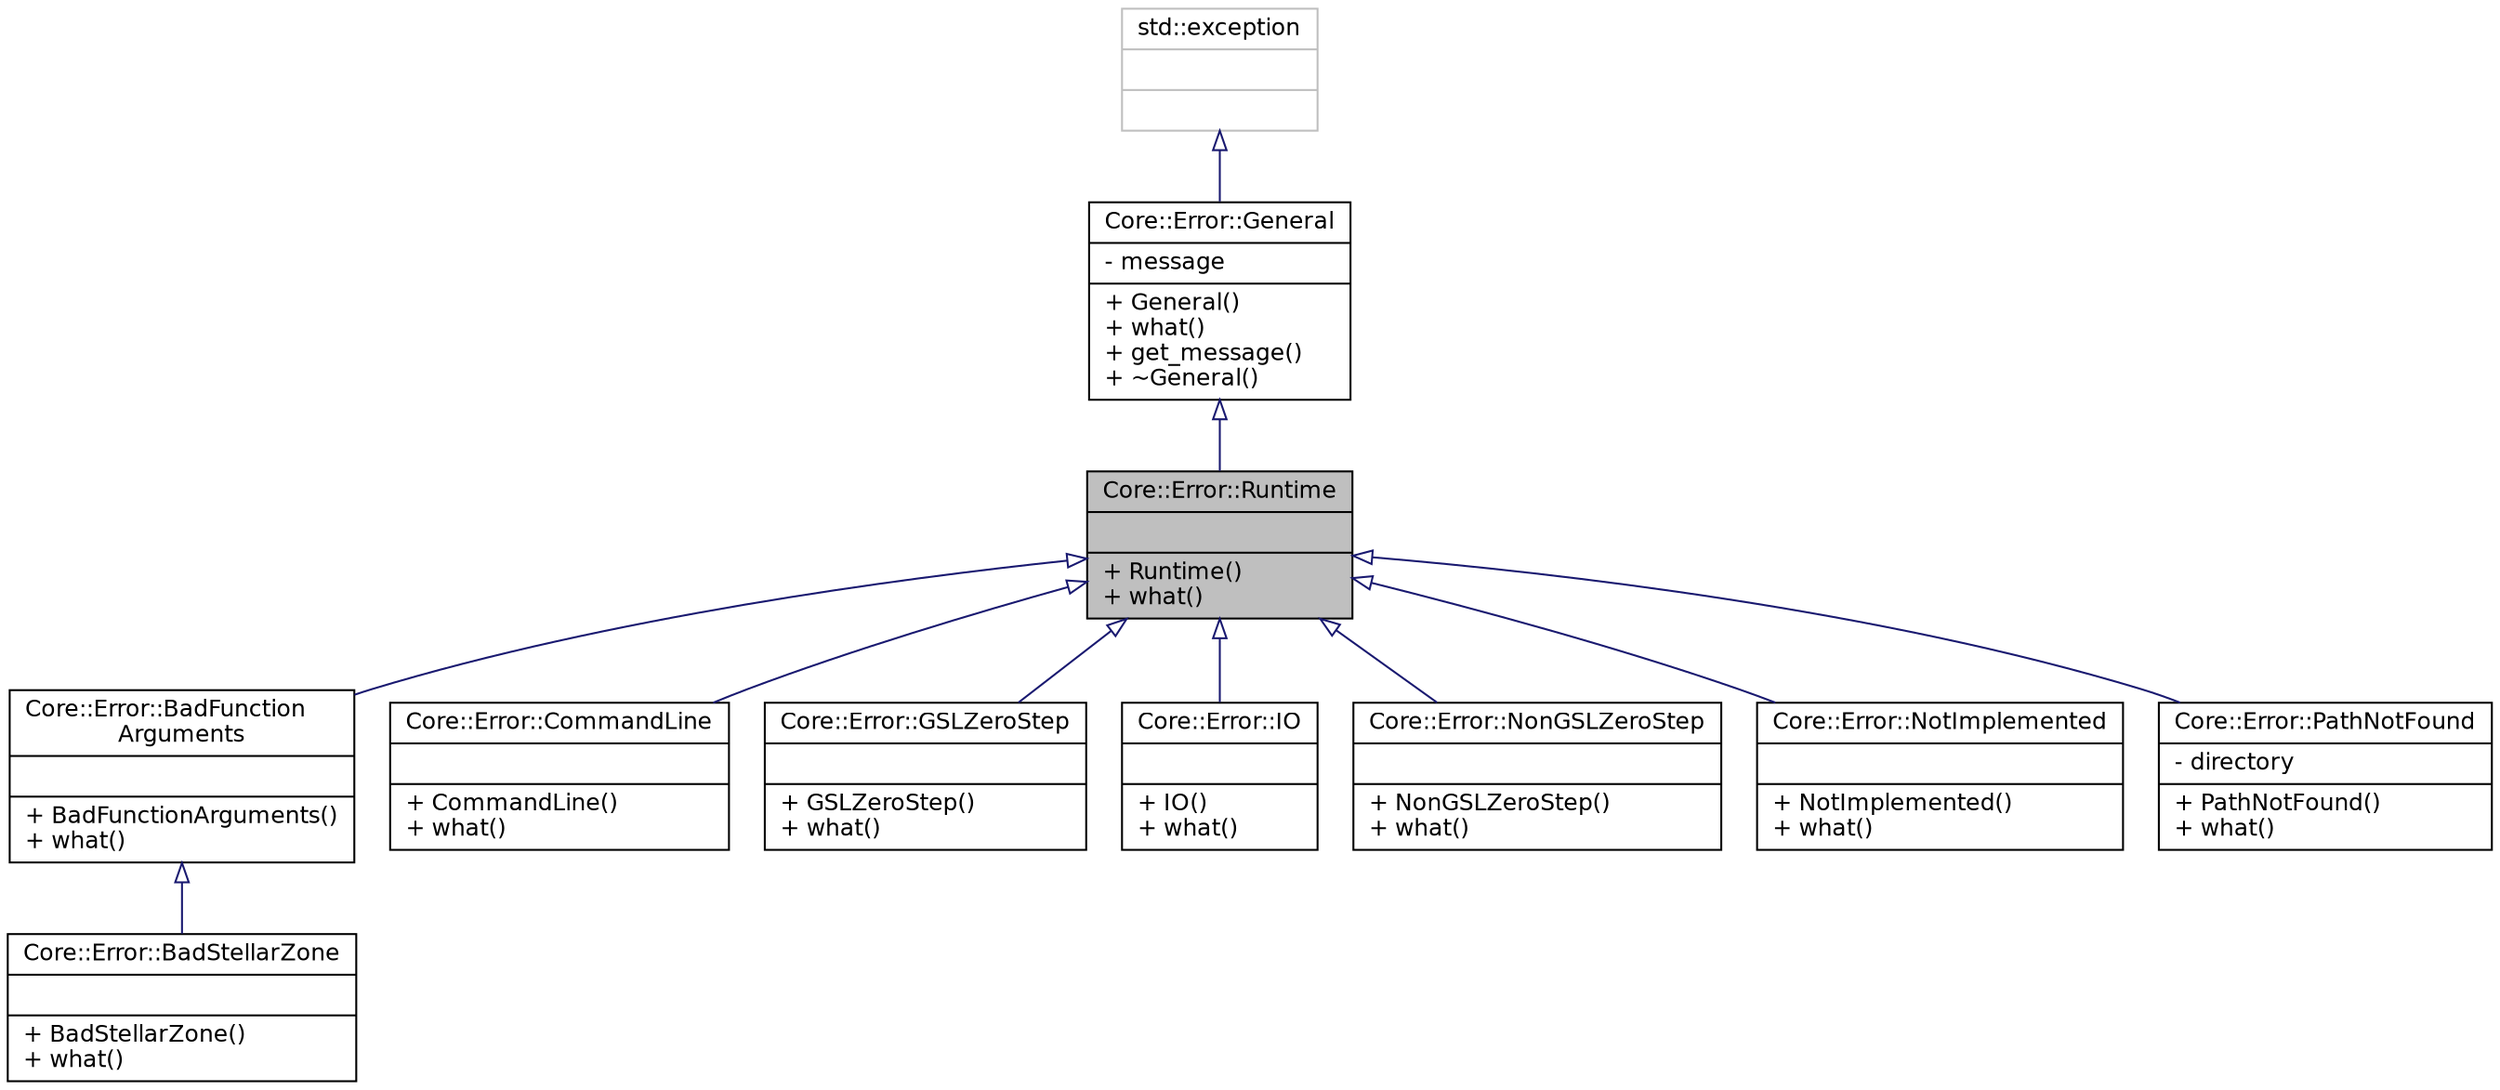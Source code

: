 digraph "Core::Error::Runtime"
{
 // INTERACTIVE_SVG=YES
  edge [fontname="Helvetica",fontsize="12",labelfontname="Helvetica",labelfontsize="12"];
  node [fontname="Helvetica",fontsize="12",shape=record];
  Node0 [label="{Core::Error::Runtime\n||+ Runtime()\l+ what()\l}",height=0.2,width=0.4,color="black", fillcolor="grey75", style="filled", fontcolor="black"];
  Node1 -> Node0 [dir="back",color="midnightblue",fontsize="12",style="solid",arrowtail="onormal",fontname="Helvetica"];
  Node1 [label="{Core::Error::General\n|- message\l|+ General()\l+ what()\l+ get_message()\l+ ~General()\l}",height=0.2,width=0.4,color="black", fillcolor="white", style="filled",URL="$classCore_1_1Error_1_1General.html",tooltip="The base class of all exceptions. "];
  Node2 -> Node1 [dir="back",color="midnightblue",fontsize="12",style="solid",arrowtail="onormal",fontname="Helvetica"];
  Node2 [label="{std::exception\n||}",height=0.2,width=0.4,color="grey75", fillcolor="white", style="filled"];
  Node0 -> Node3 [dir="back",color="midnightblue",fontsize="12",style="solid",arrowtail="onormal",fontname="Helvetica"];
  Node3 [label="{Core::Error::BadFunction\lArguments\n||+ BadFunctionArguments()\l+ what()\l}",height=0.2,width=0.4,color="black", fillcolor="white", style="filled",URL="$classCore_1_1Error_1_1BadFunctionArguments.html",tooltip="Function arguments do not satisfy some requirement. "];
  Node3 -> Node4 [dir="back",color="midnightblue",fontsize="12",style="solid",arrowtail="onormal",fontname="Helvetica"];
  Node4 [label="{Core::Error::BadStellarZone\n||+ BadStellarZone()\l+ what()\l}",height=0.2,width=0.4,color="black", fillcolor="white", style="filled",URL="$classCore_1_1Error_1_1BadStellarZone.html",tooltip="Exception indicating unrecognized or unsuitable stellar zone. "];
  Node0 -> Node5 [dir="back",color="midnightblue",fontsize="12",style="solid",arrowtail="onormal",fontname="Helvetica"];
  Node5 [label="{Core::Error::CommandLine\n||+ CommandLine()\l+ what()\l}",height=0.2,width=0.4,color="black", fillcolor="white", style="filled",URL="$classCore_1_1Error_1_1CommandLine.html",tooltip="Error related to parsing the command line. "];
  Node0 -> Node6 [dir="back",color="midnightblue",fontsize="12",style="solid",arrowtail="onormal",fontname="Helvetica"];
  Node6 [label="{Core::Error::GSLZeroStep\n||+ GSLZeroStep()\l+ what()\l}",height=0.2,width=0.4,color="black", fillcolor="white", style="filled",URL="$classCore_1_1Error_1_1GSLZeroStep.html",tooltip="GSL step size decreased below machine precision. "];
  Node0 -> Node7 [dir="back",color="midnightblue",fontsize="12",style="solid",arrowtail="onormal",fontname="Helvetica"];
  Node7 [label="{Core::Error::IO\n||+ IO()\l+ what()\l}",height=0.2,width=0.4,color="black", fillcolor="white", style="filled",URL="$classCore_1_1Error_1_1IO.html",tooltip="Input/Output exception. "];
  Node0 -> Node8 [dir="back",color="midnightblue",fontsize="12",style="solid",arrowtail="onormal",fontname="Helvetica"];
  Node8 [label="{Core::Error::NonGSLZeroStep\n||+ NonGSLZeroStep()\l+ what()\l}",height=0.2,width=0.4,color="black", fillcolor="white", style="filled",URL="$classCore_1_1Error_1_1NonGSLZeroStep.html",tooltip="Maximum allowed step size decreased below machine precision. "];
  Node0 -> Node9 [dir="back",color="midnightblue",fontsize="12",style="solid",arrowtail="onormal",fontname="Helvetica"];
  Node9 [label="{Core::Error::NotImplemented\n||+ NotImplemented()\l+ what()\l}",height=0.2,width=0.4,color="black", fillcolor="white", style="filled",URL="$classCore_1_1Error_1_1NotImplemented.html",tooltip="Encountered an unimplemented feature. "];
  Node0 -> Node10 [dir="back",color="midnightblue",fontsize="12",style="solid",arrowtail="onormal",fontname="Helvetica"];
  Node10 [label="{Core::Error::PathNotFound\n|- directory\l|+ PathNotFound()\l+ what()\l}",height=0.2,width=0.4,color="black", fillcolor="white", style="filled",URL="$classCore_1_1Error_1_1PathNotFound.html",tooltip="Exception indicating that a file or a directory was not found. "];
}

